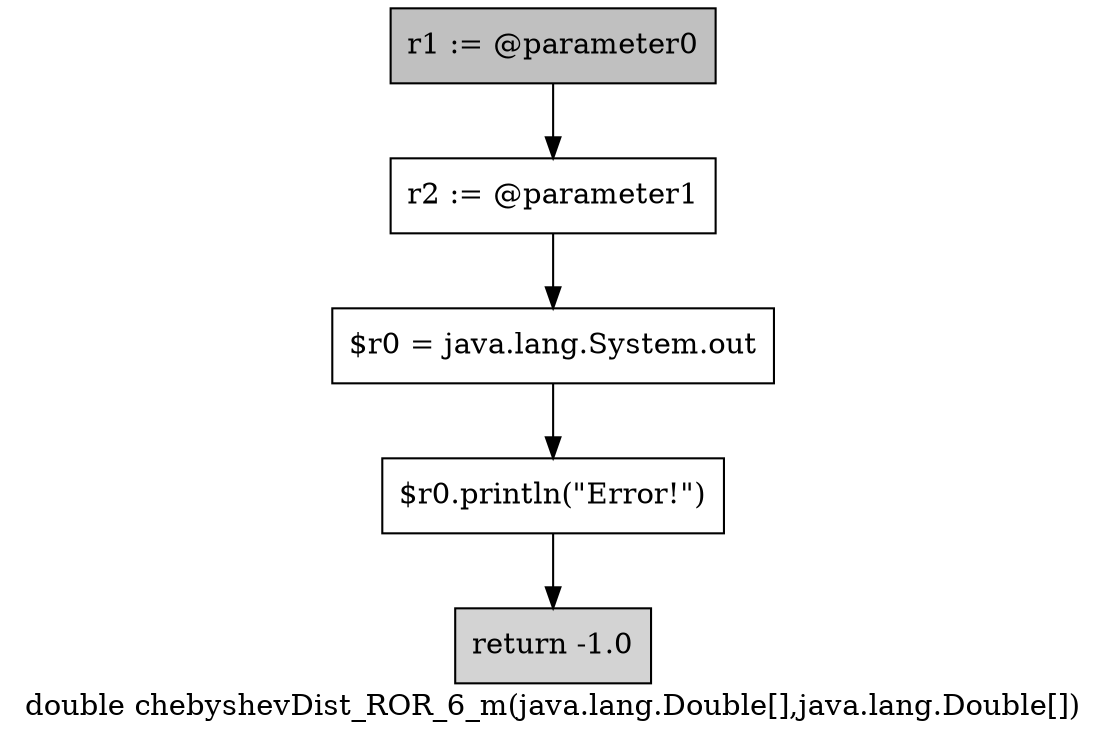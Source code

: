digraph "double chebyshevDist_ROR_6_m(java.lang.Double[],java.lang.Double[])" {
    label="double chebyshevDist_ROR_6_m(java.lang.Double[],java.lang.Double[])";
    node [shape=box];
    "0" [style=filled,fillcolor=gray,label="r1 := @parameter0",];
    "1" [label="r2 := @parameter1",];
    "0"->"1";
    "2" [label="$r0 = java.lang.System.out",];
    "1"->"2";
    "3" [label="$r0.println(\"Error!\")",];
    "2"->"3";
    "4" [style=filled,fillcolor=lightgray,label="return -1.0",];
    "3"->"4";
}
